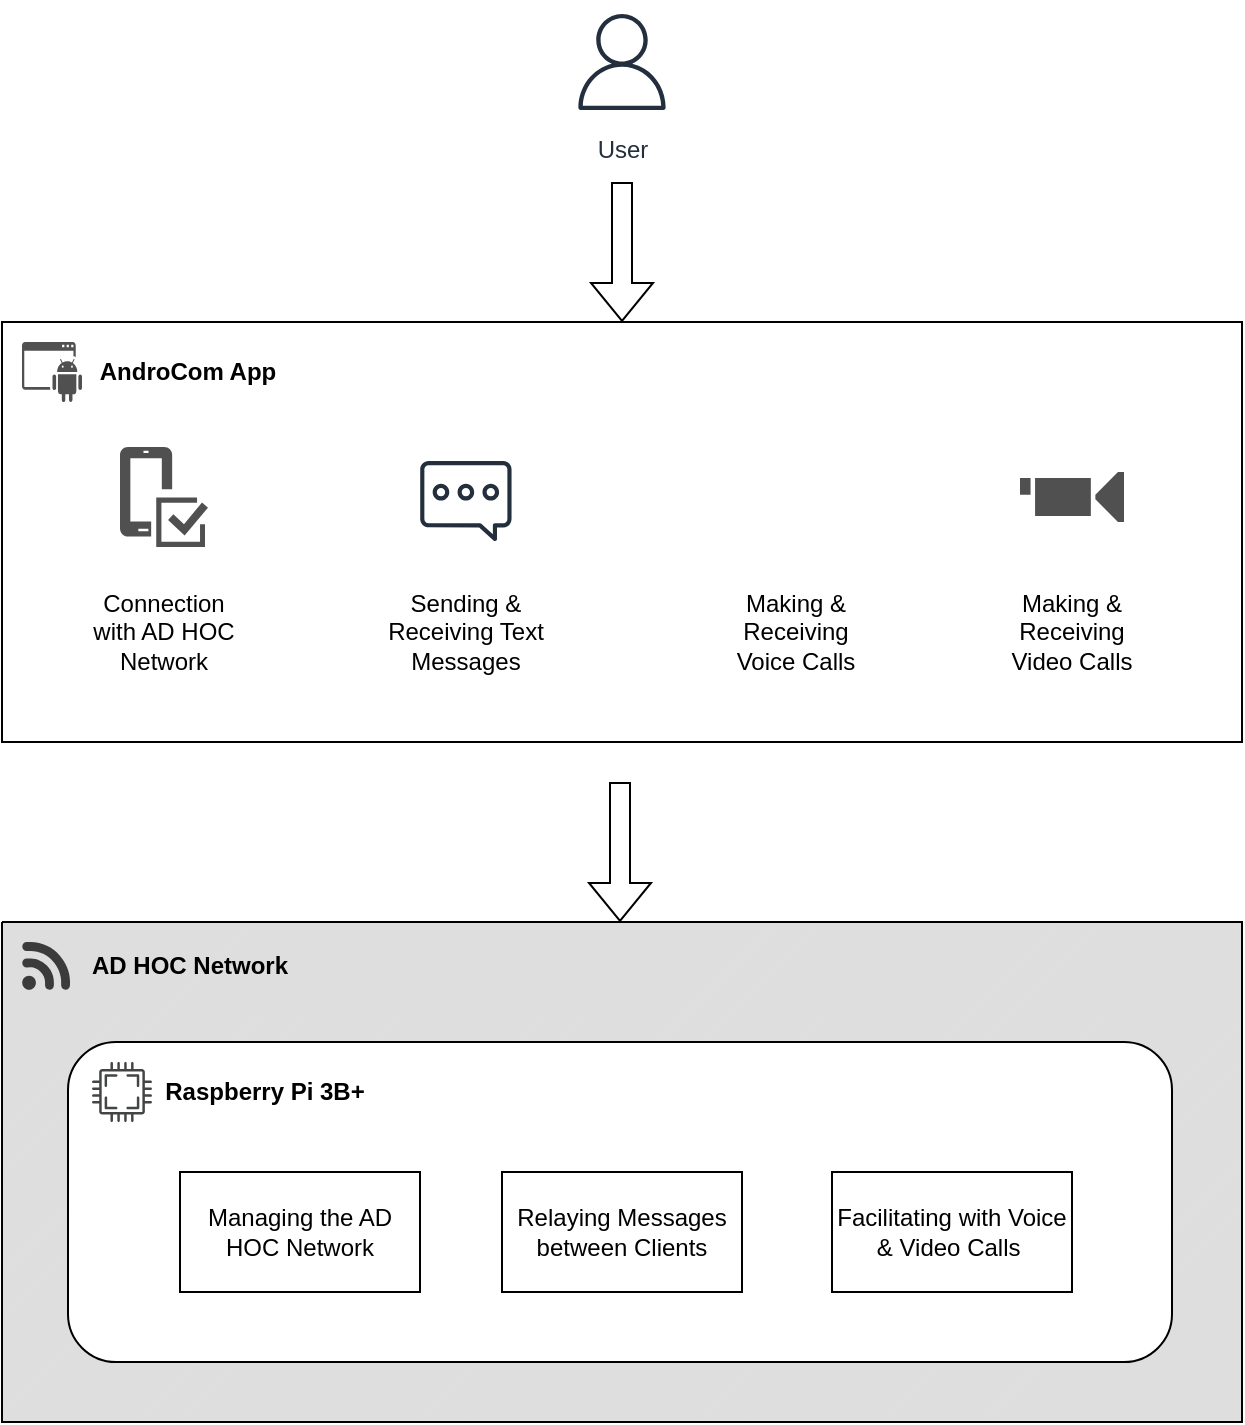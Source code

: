 <mxfile version="24.4.7" type="device">
  <diagram name="Page-1" id="QXF5h233MNWtugkCn3wC">
    <mxGraphModel dx="1032" dy="539" grid="1" gridSize="10" guides="1" tooltips="1" connect="1" arrows="1" fold="1" page="1" pageScale="1" pageWidth="850" pageHeight="1100" math="0" shadow="0">
      <root>
        <mxCell id="0" />
        <mxCell id="1" parent="0" />
        <mxCell id="DZkMA1Fg16nb2DPyYADL-1" value="User" style="sketch=0;outlineConnect=0;fontColor=#232F3E;gradientColor=none;strokeColor=#232F3E;fillColor=#ffffff;dashed=0;verticalLabelPosition=bottom;verticalAlign=top;align=center;html=1;fontSize=12;fontStyle=0;aspect=fixed;shape=mxgraph.aws4.resourceIcon;resIcon=mxgraph.aws4.user;" parent="1" vertex="1">
          <mxGeometry x="395" y="10" width="60" height="60" as="geometry" />
        </mxCell>
        <mxCell id="DZkMA1Fg16nb2DPyYADL-2" value="" style="rounded=0;whiteSpace=wrap;html=1;" parent="1" vertex="1">
          <mxGeometry x="115" y="170" width="620" height="210" as="geometry" />
        </mxCell>
        <mxCell id="DZkMA1Fg16nb2DPyYADL-5" value="" style="sketch=0;pointerEvents=1;shadow=0;dashed=0;html=1;strokeColor=none;fillColor=#505050;labelPosition=center;verticalLabelPosition=bottom;verticalAlign=top;outlineConnect=0;align=center;shape=mxgraph.office.concepts.application_android;" parent="1" vertex="1">
          <mxGeometry x="125" y="180" width="30" height="30" as="geometry" />
        </mxCell>
        <mxCell id="DZkMA1Fg16nb2DPyYADL-6" value="" style="shape=flexArrow;endArrow=classic;html=1;rounded=0;entryX=0.5;entryY=0;entryDx=0;entryDy=0;" parent="1" target="DZkMA1Fg16nb2DPyYADL-2" edge="1">
          <mxGeometry width="50" height="50" relative="1" as="geometry">
            <mxPoint x="425" y="100" as="sourcePoint" />
            <mxPoint x="450" y="190" as="targetPoint" />
          </mxGeometry>
        </mxCell>
        <mxCell id="DZkMA1Fg16nb2DPyYADL-7" value="AndroCom App" style="text;html=1;strokeColor=none;fillColor=none;align=center;verticalAlign=middle;whiteSpace=wrap;rounded=0;fontStyle=1" parent="1" vertex="1">
          <mxGeometry x="158" y="180" width="100" height="30" as="geometry" />
        </mxCell>
        <mxCell id="DZkMA1Fg16nb2DPyYADL-12" value="" style="sketch=0;pointerEvents=1;shadow=0;dashed=0;html=1;strokeColor=none;labelPosition=center;verticalLabelPosition=bottom;verticalAlign=top;align=center;fillColor=#505050;shape=mxgraph.mscae.intune.mobile_inventory" parent="1" vertex="1">
          <mxGeometry x="174" y="232.5" width="44" height="50" as="geometry" />
        </mxCell>
        <mxCell id="DZkMA1Fg16nb2DPyYADL-16" value="" style="sketch=0;outlineConnect=0;fontColor=#232F3E;gradientColor=none;fillColor=#232F3D;strokeColor=none;dashed=0;verticalLabelPosition=bottom;verticalAlign=top;align=center;html=1;fontSize=12;fontStyle=0;aspect=fixed;pointerEvents=1;shape=mxgraph.aws4.chat;" parent="1" vertex="1">
          <mxGeometry x="324" y="239.5" width="45.88" height="40" as="geometry" />
        </mxCell>
        <mxCell id="DZkMA1Fg16nb2DPyYADL-17" value="" style="shape=image;html=1;verticalAlign=top;verticalLabelPosition=bottom;labelBackgroundColor=#ffffff;imageAspect=0;aspect=fixed;image=https://cdn4.iconfinder.com/data/icons/ionicons/512/icon-ios7-telephone-outline-128.png" parent="1" vertex="1">
          <mxGeometry x="482" y="227.5" width="60" height="60" as="geometry" />
        </mxCell>
        <mxCell id="DZkMA1Fg16nb2DPyYADL-19" value="" style="sketch=0;pointerEvents=1;shadow=0;dashed=0;html=1;strokeColor=none;fillColor=#505050;labelPosition=center;verticalLabelPosition=bottom;verticalAlign=top;outlineConnect=0;align=center;shape=mxgraph.office.devices.video_camera;" parent="1" vertex="1">
          <mxGeometry x="624" y="245" width="52" height="25" as="geometry" />
        </mxCell>
        <mxCell id="DZkMA1Fg16nb2DPyYADL-20" value="Connection with AD HOC Network" style="text;html=1;strokeColor=none;fillColor=none;align=center;verticalAlign=middle;whiteSpace=wrap;rounded=0;" parent="1" vertex="1">
          <mxGeometry x="159" y="310" width="74" height="30" as="geometry" />
        </mxCell>
        <mxCell id="DZkMA1Fg16nb2DPyYADL-21" value="Sending &amp;amp; Receiving Text Messages" style="text;html=1;strokeColor=none;fillColor=none;align=center;verticalAlign=middle;whiteSpace=wrap;rounded=0;" parent="1" vertex="1">
          <mxGeometry x="306.91" y="310" width="80.06" height="30" as="geometry" />
        </mxCell>
        <mxCell id="DZkMA1Fg16nb2DPyYADL-22" value="Making &amp;amp; Receiving Voice Calls" style="text;html=1;strokeColor=none;fillColor=none;align=center;verticalAlign=middle;whiteSpace=wrap;rounded=0;" parent="1" vertex="1">
          <mxGeometry x="475" y="310" width="74" height="30" as="geometry" />
        </mxCell>
        <mxCell id="DZkMA1Fg16nb2DPyYADL-23" value="Making &amp;amp; Receiving Video Calls" style="text;html=1;strokeColor=none;fillColor=none;align=center;verticalAlign=middle;whiteSpace=wrap;rounded=0;" parent="1" vertex="1">
          <mxGeometry x="613" y="310" width="74" height="30" as="geometry" />
        </mxCell>
        <mxCell id="DZkMA1Fg16nb2DPyYADL-24" value="" style="shape=flexArrow;endArrow=classic;html=1;rounded=0;entryX=0.5;entryY=0;entryDx=0;entryDy=0;" parent="1" edge="1">
          <mxGeometry width="50" height="50" relative="1" as="geometry">
            <mxPoint x="424" y="400" as="sourcePoint" />
            <mxPoint x="424" y="470" as="targetPoint" />
          </mxGeometry>
        </mxCell>
        <mxCell id="DZkMA1Fg16nb2DPyYADL-27" value="" style="verticalLabelPosition=bottom;verticalAlign=top;html=1;shape=mxgraph.basic.patternFillRect;fillStyle=diag;step=5;fillStrokeWidth=0.2;fillStrokeColor=#dddddd;fillColor=#DEDEDE;" parent="1" vertex="1">
          <mxGeometry x="115" y="470" width="620" height="250" as="geometry" />
        </mxCell>
        <mxCell id="DZkMA1Fg16nb2DPyYADL-28" value="" style="points=[[0.005,0.09,0],[0.08,0,0],[0.76,0.25,0],[1,0.92,0],[0.91,0.995,0],[0.57,0.995,0],[0.045,0.955,0],[0.005,0.43,0]];verticalLabelPosition=bottom;sketch=0;html=1;verticalAlign=top;aspect=fixed;align=center;pointerEvents=1;shape=mxgraph.cisco19.3g_4g_indicator;fillColor=#3B3B3B;strokeColor=none;" parent="1" vertex="1">
          <mxGeometry x="125" y="480" width="24" height="24" as="geometry" />
        </mxCell>
        <mxCell id="DZkMA1Fg16nb2DPyYADL-29" value="AD HOC Network" style="text;html=1;strokeColor=none;fillColor=none;align=center;verticalAlign=middle;whiteSpace=wrap;rounded=0;fontStyle=1" parent="1" vertex="1">
          <mxGeometry x="159" y="477" width="100" height="30" as="geometry" />
        </mxCell>
        <mxCell id="DZkMA1Fg16nb2DPyYADL-30" value="" style="rounded=1;whiteSpace=wrap;html=1;" parent="1" vertex="1">
          <mxGeometry x="148" y="530" width="552" height="160" as="geometry" />
        </mxCell>
        <mxCell id="DZkMA1Fg16nb2DPyYADL-31" value="" style="sketch=0;pointerEvents=1;shadow=0;dashed=0;html=1;strokeColor=none;fillColor=#434445;aspect=fixed;labelPosition=center;verticalLabelPosition=bottom;verticalAlign=top;align=center;outlineConnect=0;shape=mxgraph.vvd.cpu;" parent="1" vertex="1">
          <mxGeometry x="160" y="540" width="30" height="30" as="geometry" />
        </mxCell>
        <mxCell id="DZkMA1Fg16nb2DPyYADL-32" value="Raspberry Pi 3B+" style="text;html=1;strokeColor=none;fillColor=none;align=center;verticalAlign=middle;whiteSpace=wrap;rounded=0;fontStyle=1" parent="1" vertex="1">
          <mxGeometry x="193" y="540" width="107" height="30" as="geometry" />
        </mxCell>
        <UserObject label="Managing the AD HOC Network" treeRoot="1" id="DZkMA1Fg16nb2DPyYADL-42">
          <mxCell style="whiteSpace=wrap;html=1;align=center;treeFolding=1;treeMoving=1;newEdgeStyle={&quot;edgeStyle&quot;:&quot;elbowEdgeStyle&quot;,&quot;startArrow&quot;:&quot;none&quot;,&quot;endArrow&quot;:&quot;none&quot;};" parent="1" vertex="1">
            <mxGeometry x="204" y="595" width="120" height="60" as="geometry" />
          </mxCell>
        </UserObject>
        <UserObject label="Relaying Messages between Clients" treeRoot="1" id="DZkMA1Fg16nb2DPyYADL-43">
          <mxCell style="whiteSpace=wrap;html=1;align=center;treeFolding=1;treeMoving=1;newEdgeStyle={&quot;edgeStyle&quot;:&quot;elbowEdgeStyle&quot;,&quot;startArrow&quot;:&quot;none&quot;,&quot;endArrow&quot;:&quot;none&quot;};" parent="1" vertex="1">
            <mxGeometry x="365" y="595" width="120" height="60" as="geometry" />
          </mxCell>
        </UserObject>
        <UserObject label="Facilitating with Voice &amp;amp; Video Calls&amp;nbsp;" treeRoot="1" id="DZkMA1Fg16nb2DPyYADL-44">
          <mxCell style="whiteSpace=wrap;html=1;align=center;treeFolding=1;treeMoving=1;newEdgeStyle={&quot;edgeStyle&quot;:&quot;elbowEdgeStyle&quot;,&quot;startArrow&quot;:&quot;none&quot;,&quot;endArrow&quot;:&quot;none&quot;};" parent="1" vertex="1">
            <mxGeometry x="530" y="595" width="120" height="60" as="geometry" />
          </mxCell>
        </UserObject>
      </root>
    </mxGraphModel>
  </diagram>
</mxfile>
